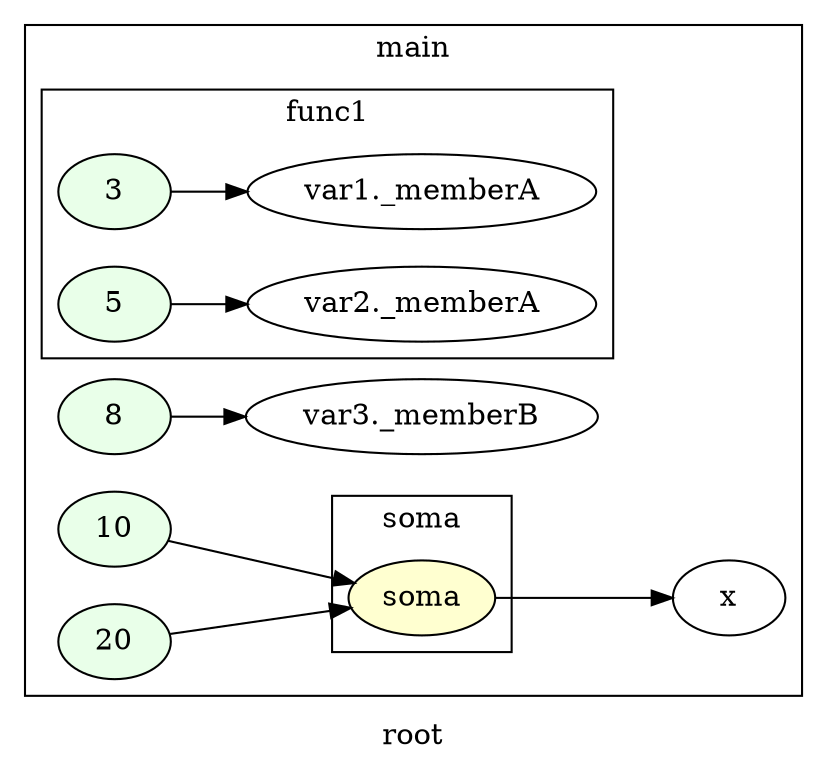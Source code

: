 digraph G
{
rankdir=LR;
label = "root";
subgraph cluster_1 {
label = "main";
parent = "G";
startinglines = "41_45_45";
	node_000008 [ label = "8", style=filled, fillcolor="#E9FFE9", startinglines=50 ]
	node_000009 [ label = "var3._memberB", startingline=50 ]
	node_000010 [ label = "10", style=filled, fillcolor="#E9FFE9", startinglines=52 ]
	node_000011 [ label = "20", style=filled, fillcolor="#E9FFE9", startinglines=52 ]
	node_000014 [ label = "x", startingline=52 ]
subgraph cluster_2 {
label = "func1";
parent = "cluster_1";
startinglines = "45_45_47";
	node_000002 [ label = "3", style=filled, fillcolor="#E9FFE9", startinglines=26 ]
	node_000003 [ label = "var1._memberA", startingline=26 ]
	node_000005 [ label = "5", style=filled, fillcolor="#E9FFE9", startinglines=29 ]
	node_000006 [ label = "var2._memberA", startingline=29 ]
}
subgraph cluster_3 {
label = "soma";
parent = "cluster_1";
startinglines = "49_50_52";
	node_000013 [ label = "soma", style=filled, fillcolor="#FFFFD0", startinglines=52 ]
}
}
	node_000008 -> node_000009
	node_000010 -> node_000013
	node_000011 -> node_000013
	node_000002 -> node_000003
	node_000005 -> node_000006
	node_000013 -> node_000014
}
